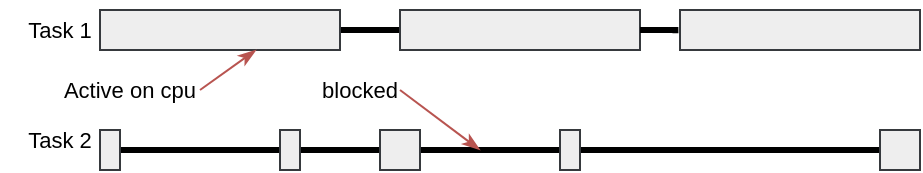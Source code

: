 <mxfile version="22.1.21" type="device">
  <diagram name="Page-1" id="NzShozarBWiy2gvwToMP">
    <mxGraphModel dx="371" dy="208" grid="1" gridSize="10" guides="1" tooltips="1" connect="1" arrows="1" fold="1" page="1" pageScale="1" pageWidth="1000" pageHeight="700" math="0" shadow="0">
      <root>
        <mxCell id="0" />
        <mxCell id="1" parent="0" />
        <mxCell id="4jknqWgJX6RQcF_Xhvkh-16" style="edgeStyle=orthogonalEdgeStyle;shape=connector;rounded=0;orthogonalLoop=1;jettySize=auto;html=1;exitX=1;exitY=0.5;exitDx=0;exitDy=0;entryX=0;entryY=0.5;entryDx=0;entryDy=0;labelBackgroundColor=default;strokeColor=default;strokeWidth=3;align=center;verticalAlign=middle;fontFamily=Helvetica;fontSize=11;fontColor=default;endArrow=none;endFill=0;" edge="1" parent="1" source="4jknqWgJX6RQcF_Xhvkh-1" target="4jknqWgJX6RQcF_Xhvkh-2">
          <mxGeometry relative="1" as="geometry" />
        </mxCell>
        <mxCell id="4jknqWgJX6RQcF_Xhvkh-1" value="" style="rounded=0;whiteSpace=wrap;html=1;fillColor=#eeeeee;strokeColor=#36393d;" vertex="1" parent="1">
          <mxGeometry x="150" y="240" width="120" height="20" as="geometry" />
        </mxCell>
        <mxCell id="4jknqWgJX6RQcF_Xhvkh-2" value="" style="rounded=0;whiteSpace=wrap;html=1;fillColor=#eeeeee;strokeColor=#36393d;" vertex="1" parent="1">
          <mxGeometry x="300" y="240" width="120" height="20" as="geometry" />
        </mxCell>
        <mxCell id="4jknqWgJX6RQcF_Xhvkh-3" value="" style="rounded=0;whiteSpace=wrap;html=1;fillColor=#eeeeee;strokeColor=#36393d;" vertex="1" parent="1">
          <mxGeometry x="440" y="240" width="120" height="20" as="geometry" />
        </mxCell>
        <mxCell id="4jknqWgJX6RQcF_Xhvkh-9" style="edgeStyle=orthogonalEdgeStyle;rounded=0;orthogonalLoop=1;jettySize=auto;html=1;exitX=1;exitY=0.5;exitDx=0;exitDy=0;entryX=0;entryY=0.5;entryDx=0;entryDy=0;endArrow=none;endFill=0;strokeWidth=3;" edge="1" parent="1" source="4jknqWgJX6RQcF_Xhvkh-4" target="4jknqWgJX6RQcF_Xhvkh-5">
          <mxGeometry relative="1" as="geometry" />
        </mxCell>
        <mxCell id="4jknqWgJX6RQcF_Xhvkh-4" value="" style="rounded=0;whiteSpace=wrap;html=1;fillColor=#eeeeee;strokeColor=#36393d;" vertex="1" parent="1">
          <mxGeometry x="150" y="300" width="10" height="20" as="geometry" />
        </mxCell>
        <mxCell id="4jknqWgJX6RQcF_Xhvkh-11" style="edgeStyle=orthogonalEdgeStyle;shape=connector;rounded=0;orthogonalLoop=1;jettySize=auto;html=1;exitX=1;exitY=0.5;exitDx=0;exitDy=0;entryX=0;entryY=0.5;entryDx=0;entryDy=0;labelBackgroundColor=default;strokeColor=default;strokeWidth=3;align=center;verticalAlign=middle;fontFamily=Helvetica;fontSize=11;fontColor=default;endArrow=none;endFill=0;" edge="1" parent="1" source="4jknqWgJX6RQcF_Xhvkh-5" target="4jknqWgJX6RQcF_Xhvkh-6">
          <mxGeometry relative="1" as="geometry" />
        </mxCell>
        <mxCell id="4jknqWgJX6RQcF_Xhvkh-5" value="" style="rounded=0;whiteSpace=wrap;html=1;fillColor=#eeeeee;strokeColor=#36393d;" vertex="1" parent="1">
          <mxGeometry x="240" y="300" width="10" height="20" as="geometry" />
        </mxCell>
        <mxCell id="4jknqWgJX6RQcF_Xhvkh-12" style="edgeStyle=orthogonalEdgeStyle;shape=connector;rounded=0;orthogonalLoop=1;jettySize=auto;html=1;exitX=1;exitY=0.5;exitDx=0;exitDy=0;entryX=0;entryY=0.5;entryDx=0;entryDy=0;labelBackgroundColor=default;strokeColor=default;strokeWidth=3;align=center;verticalAlign=middle;fontFamily=Helvetica;fontSize=11;fontColor=default;endArrow=none;endFill=0;" edge="1" parent="1" source="4jknqWgJX6RQcF_Xhvkh-6" target="4jknqWgJX6RQcF_Xhvkh-7">
          <mxGeometry relative="1" as="geometry" />
        </mxCell>
        <mxCell id="4jknqWgJX6RQcF_Xhvkh-6" value="" style="rounded=0;whiteSpace=wrap;html=1;fillColor=#eeeeee;strokeColor=#36393d;" vertex="1" parent="1">
          <mxGeometry x="290" y="300" width="20" height="20" as="geometry" />
        </mxCell>
        <mxCell id="4jknqWgJX6RQcF_Xhvkh-14" style="edgeStyle=orthogonalEdgeStyle;shape=connector;rounded=0;orthogonalLoop=1;jettySize=auto;html=1;exitX=1;exitY=0.5;exitDx=0;exitDy=0;entryX=0;entryY=0.5;entryDx=0;entryDy=0;labelBackgroundColor=default;strokeColor=default;strokeWidth=3;align=center;verticalAlign=middle;fontFamily=Helvetica;fontSize=11;fontColor=default;endArrow=none;endFill=0;" edge="1" parent="1" source="4jknqWgJX6RQcF_Xhvkh-7" target="4jknqWgJX6RQcF_Xhvkh-8">
          <mxGeometry relative="1" as="geometry" />
        </mxCell>
        <mxCell id="4jknqWgJX6RQcF_Xhvkh-7" value="" style="rounded=0;whiteSpace=wrap;html=1;fillColor=#eeeeee;strokeColor=#36393d;" vertex="1" parent="1">
          <mxGeometry x="380" y="300" width="10" height="20" as="geometry" />
        </mxCell>
        <mxCell id="4jknqWgJX6RQcF_Xhvkh-8" value="" style="rounded=0;whiteSpace=wrap;html=1;fillColor=#eeeeee;strokeColor=#36393d;" vertex="1" parent="1">
          <mxGeometry x="540" y="300" width="20" height="20" as="geometry" />
        </mxCell>
        <mxCell id="4jknqWgJX6RQcF_Xhvkh-15" style="edgeStyle=orthogonalEdgeStyle;shape=connector;rounded=0;orthogonalLoop=1;jettySize=auto;html=1;exitX=1;exitY=0.5;exitDx=0;exitDy=0;entryX=-0.019;entryY=0.583;entryDx=0;entryDy=0;entryPerimeter=0;labelBackgroundColor=default;strokeColor=default;strokeWidth=3;align=center;verticalAlign=middle;fontFamily=Helvetica;fontSize=11;fontColor=default;endArrow=none;endFill=0;" edge="1" parent="1" source="4jknqWgJX6RQcF_Xhvkh-2" target="4jknqWgJX6RQcF_Xhvkh-3">
          <mxGeometry relative="1" as="geometry" />
        </mxCell>
        <mxCell id="4jknqWgJX6RQcF_Xhvkh-17" value="Task 1" style="text;strokeColor=none;align=center;fillColor=none;html=1;verticalAlign=middle;whiteSpace=wrap;rounded=0;fontSize=11;fontFamily=Helvetica;fontColor=default;" vertex="1" parent="1">
          <mxGeometry x="100" y="235" width="60" height="30" as="geometry" />
        </mxCell>
        <mxCell id="4jknqWgJX6RQcF_Xhvkh-18" value="Task 2" style="text;strokeColor=none;align=center;fillColor=none;html=1;verticalAlign=middle;whiteSpace=wrap;rounded=0;fontSize=11;fontFamily=Helvetica;fontColor=default;" vertex="1" parent="1">
          <mxGeometry x="100" y="290" width="60" height="30" as="geometry" />
        </mxCell>
        <mxCell id="4jknqWgJX6RQcF_Xhvkh-19" value="Active on cpu" style="text;strokeColor=none;align=center;fillColor=none;html=1;verticalAlign=middle;whiteSpace=wrap;rounded=0;fontSize=11;fontFamily=Helvetica;fontColor=default;" vertex="1" parent="1">
          <mxGeometry x="130" y="265" width="70" height="30" as="geometry" />
        </mxCell>
        <mxCell id="4jknqWgJX6RQcF_Xhvkh-20" style="rounded=0;orthogonalLoop=1;jettySize=auto;html=1;exitX=1;exitY=0.5;exitDx=0;exitDy=0;entryX=0.65;entryY=1;entryDx=0;entryDy=0;entryPerimeter=0;labelBackgroundColor=default;strokeColor=#b85450;strokeWidth=1;align=center;verticalAlign=middle;fontFamily=Helvetica;fontSize=11;fontColor=default;endArrow=classicThin;endFill=1;fillColor=#f8cecc;gradientColor=#ea6b66;" edge="1" parent="1" source="4jknqWgJX6RQcF_Xhvkh-19" target="4jknqWgJX6RQcF_Xhvkh-1">
          <mxGeometry relative="1" as="geometry" />
        </mxCell>
        <mxCell id="4jknqWgJX6RQcF_Xhvkh-21" value="blocked" style="text;strokeColor=none;align=center;fillColor=none;html=1;verticalAlign=middle;whiteSpace=wrap;rounded=0;fontSize=11;fontFamily=Helvetica;fontColor=default;" vertex="1" parent="1">
          <mxGeometry x="260" y="265" width="40" height="30" as="geometry" />
        </mxCell>
        <mxCell id="4jknqWgJX6RQcF_Xhvkh-22" style="rounded=0;orthogonalLoop=1;jettySize=auto;html=1;exitX=1;exitY=0.5;exitDx=0;exitDy=0;labelBackgroundColor=default;strokeColor=#b85450;strokeWidth=1;align=center;verticalAlign=middle;fontFamily=Helvetica;fontSize=11;fontColor=default;endArrow=classicThin;endFill=1;fillColor=#f8cecc;gradientColor=#ea6b66;" edge="1" parent="1" source="4jknqWgJX6RQcF_Xhvkh-21">
          <mxGeometry relative="1" as="geometry">
            <mxPoint x="340" y="310" as="targetPoint" />
          </mxGeometry>
        </mxCell>
      </root>
    </mxGraphModel>
  </diagram>
</mxfile>
